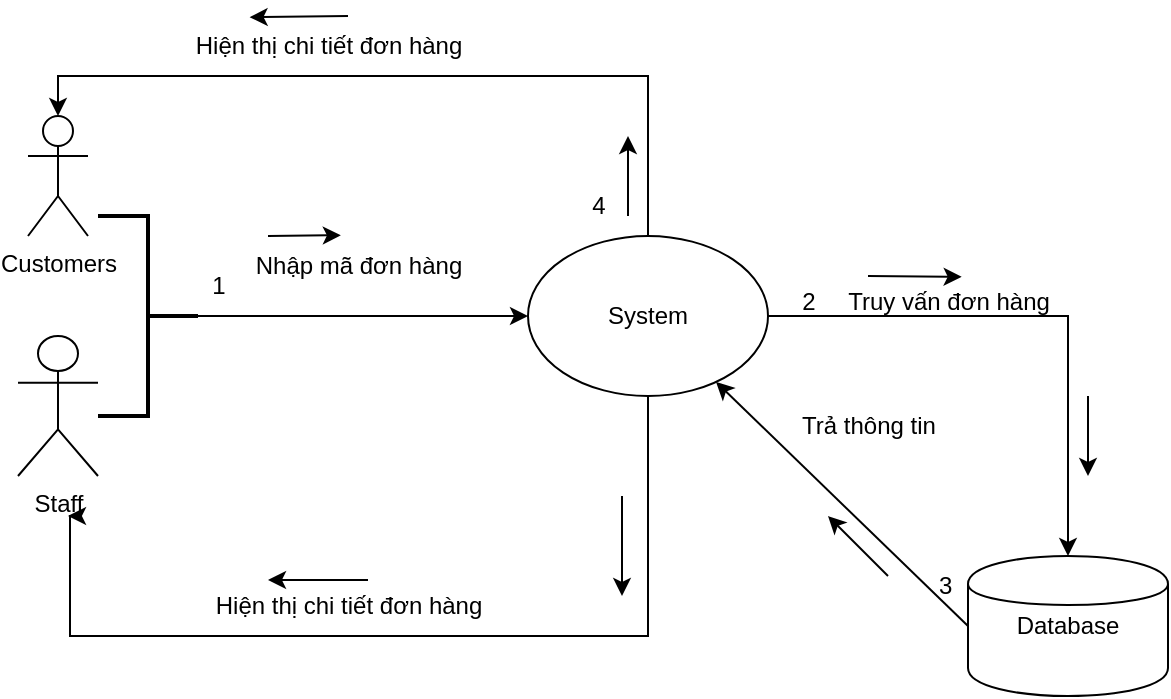 <mxfile version="27.0.3">
  <diagram name="Trang-1" id="cA-AyAm5m2RYpyPZep-R">
    <mxGraphModel dx="1227" dy="606" grid="1" gridSize="10" guides="1" tooltips="1" connect="1" arrows="1" fold="1" page="1" pageScale="1" pageWidth="827" pageHeight="1169" math="0" shadow="0">
      <root>
        <mxCell id="0" />
        <mxCell id="1" parent="0" />
        <mxCell id="idicaTzd7-hLhmRb6tk6-16" style="rounded=0;orthogonalLoop=1;jettySize=auto;html=1;exitX=0;exitY=0.5;exitDx=0;exitDy=0;" edge="1" parent="1" source="idicaTzd7-hLhmRb6tk6-6" target="idicaTzd7-hLhmRb6tk6-5">
          <mxGeometry relative="1" as="geometry" />
        </mxCell>
        <mxCell id="idicaTzd7-hLhmRb6tk6-6" value="Database" style="shape=cylinder;whiteSpace=wrap;html=1;" vertex="1" parent="1">
          <mxGeometry x="550" y="320" width="100" height="70" as="geometry" />
        </mxCell>
        <mxCell id="idicaTzd7-hLhmRb6tk6-1" value="Customers" style="shape=umlActor;verticalLabelPosition=bottom;verticalAlign=top;html=1;outlineConnect=0;" vertex="1" parent="1">
          <mxGeometry x="80" y="100" width="30" height="60" as="geometry" />
        </mxCell>
        <mxCell id="idicaTzd7-hLhmRb6tk6-2" value="Staff" style="shape=umlActor;verticalLabelPosition=bottom;verticalAlign=top;html=1;outlineConnect=0;" vertex="1" parent="1">
          <mxGeometry x="75" y="210" width="40" height="70" as="geometry" />
        </mxCell>
        <mxCell id="idicaTzd7-hLhmRb6tk6-7" style="edgeStyle=orthogonalEdgeStyle;rounded=0;orthogonalLoop=1;jettySize=auto;html=1;entryX=0;entryY=0.5;entryDx=0;entryDy=0;" edge="1" parent="1" source="idicaTzd7-hLhmRb6tk6-4" target="idicaTzd7-hLhmRb6tk6-5">
          <mxGeometry relative="1" as="geometry" />
        </mxCell>
        <mxCell id="idicaTzd7-hLhmRb6tk6-4" value="" style="strokeWidth=2;html=1;shape=mxgraph.flowchart.annotation_2;align=left;labelPosition=right;pointerEvents=1;rotation=-180;" vertex="1" parent="1">
          <mxGeometry x="115" y="150" width="50" height="100" as="geometry" />
        </mxCell>
        <mxCell id="idicaTzd7-hLhmRb6tk6-11" style="edgeStyle=orthogonalEdgeStyle;rounded=0;orthogonalLoop=1;jettySize=auto;html=1;" edge="1" parent="1" source="idicaTzd7-hLhmRb6tk6-5" target="idicaTzd7-hLhmRb6tk6-6">
          <mxGeometry relative="1" as="geometry" />
        </mxCell>
        <mxCell id="idicaTzd7-hLhmRb6tk6-23" style="edgeStyle=orthogonalEdgeStyle;rounded=0;orthogonalLoop=1;jettySize=auto;html=1;" edge="1" parent="1" source="idicaTzd7-hLhmRb6tk6-5">
          <mxGeometry relative="1" as="geometry">
            <mxPoint x="100" y="300" as="targetPoint" />
            <Array as="points">
              <mxPoint x="390" y="360" />
              <mxPoint x="101" y="360" />
            </Array>
          </mxGeometry>
        </mxCell>
        <mxCell id="idicaTzd7-hLhmRb6tk6-5" value="System" style="ellipse;whiteSpace=wrap;html=1;" vertex="1" parent="1">
          <mxGeometry x="330" y="160" width="120" height="80" as="geometry" />
        </mxCell>
        <mxCell id="idicaTzd7-hLhmRb6tk6-8" value="1" style="text;html=1;align=center;verticalAlign=middle;resizable=0;points=[];autosize=1;strokeColor=none;fillColor=none;" vertex="1" parent="1">
          <mxGeometry x="160" y="170" width="30" height="30" as="geometry" />
        </mxCell>
        <mxCell id="idicaTzd7-hLhmRb6tk6-9" value="Nhập mã đơn hàng" style="text;html=1;align=center;verticalAlign=middle;resizable=0;points=[];autosize=1;strokeColor=none;fillColor=none;" vertex="1" parent="1">
          <mxGeometry x="180" y="160" width="130" height="30" as="geometry" />
        </mxCell>
        <mxCell id="idicaTzd7-hLhmRb6tk6-10" value="" style="endArrow=classic;html=1;rounded=0;entryX=0.434;entryY=-0.013;entryDx=0;entryDy=0;entryPerimeter=0;" edge="1" parent="1" target="idicaTzd7-hLhmRb6tk6-9">
          <mxGeometry width="50" height="50" relative="1" as="geometry">
            <mxPoint x="200" y="160" as="sourcePoint" />
            <mxPoint x="250" y="110" as="targetPoint" />
          </mxGeometry>
        </mxCell>
        <mxCell id="idicaTzd7-hLhmRb6tk6-12" value="2" style="text;html=1;align=center;verticalAlign=middle;resizable=0;points=[];autosize=1;strokeColor=none;fillColor=none;" vertex="1" parent="1">
          <mxGeometry x="455" y="178" width="30" height="30" as="geometry" />
        </mxCell>
        <mxCell id="idicaTzd7-hLhmRb6tk6-13" value="Truy vấn đơn hàng" style="text;html=1;align=center;verticalAlign=middle;resizable=0;points=[];autosize=1;strokeColor=none;fillColor=none;" vertex="1" parent="1">
          <mxGeometry x="480" y="178" width="120" height="30" as="geometry" />
        </mxCell>
        <mxCell id="idicaTzd7-hLhmRb6tk6-14" value="" style="endArrow=classic;html=1;rounded=0;entryX=0.557;entryY=0.08;entryDx=0;entryDy=0;entryPerimeter=0;" edge="1" parent="1" target="idicaTzd7-hLhmRb6tk6-13">
          <mxGeometry width="50" height="50" relative="1" as="geometry">
            <mxPoint x="500" y="180" as="sourcePoint" />
            <mxPoint x="550" y="130" as="targetPoint" />
          </mxGeometry>
        </mxCell>
        <mxCell id="idicaTzd7-hLhmRb6tk6-15" value="" style="endArrow=classic;html=1;rounded=0;" edge="1" parent="1">
          <mxGeometry width="50" height="50" relative="1" as="geometry">
            <mxPoint x="610" y="240" as="sourcePoint" />
            <mxPoint x="610" y="280" as="targetPoint" />
          </mxGeometry>
        </mxCell>
        <mxCell id="idicaTzd7-hLhmRb6tk6-17" value="3&amp;nbsp;" style="text;html=1;align=center;verticalAlign=middle;resizable=0;points=[];autosize=1;strokeColor=none;fillColor=none;" vertex="1" parent="1">
          <mxGeometry x="525" y="320" width="30" height="30" as="geometry" />
        </mxCell>
        <mxCell id="idicaTzd7-hLhmRb6tk6-18" value="Trả thông tin" style="text;html=1;align=center;verticalAlign=middle;resizable=0;points=[];autosize=1;strokeColor=none;fillColor=none;" vertex="1" parent="1">
          <mxGeometry x="455" y="240" width="90" height="30" as="geometry" />
        </mxCell>
        <mxCell id="idicaTzd7-hLhmRb6tk6-19" value="" style="endArrow=classic;html=1;rounded=0;" edge="1" parent="1">
          <mxGeometry width="50" height="50" relative="1" as="geometry">
            <mxPoint x="510" y="330" as="sourcePoint" />
            <mxPoint x="480" y="300" as="targetPoint" />
          </mxGeometry>
        </mxCell>
        <mxCell id="idicaTzd7-hLhmRb6tk6-20" style="edgeStyle=orthogonalEdgeStyle;rounded=0;orthogonalLoop=1;jettySize=auto;html=1;entryX=0.5;entryY=0;entryDx=0;entryDy=0;entryPerimeter=0;" edge="1" parent="1" source="idicaTzd7-hLhmRb6tk6-5" target="idicaTzd7-hLhmRb6tk6-1">
          <mxGeometry relative="1" as="geometry">
            <Array as="points">
              <mxPoint x="390" y="80" />
              <mxPoint x="95" y="80" />
            </Array>
          </mxGeometry>
        </mxCell>
        <mxCell id="idicaTzd7-hLhmRb6tk6-21" value="4" style="text;html=1;align=center;verticalAlign=middle;resizable=0;points=[];autosize=1;strokeColor=none;fillColor=none;" vertex="1" parent="1">
          <mxGeometry x="350" y="130" width="30" height="30" as="geometry" />
        </mxCell>
        <mxCell id="idicaTzd7-hLhmRb6tk6-22" value="Hiện thị chi tiết đơn hàng" style="text;html=1;align=center;verticalAlign=middle;resizable=0;points=[];autosize=1;strokeColor=none;fillColor=none;" vertex="1" parent="1">
          <mxGeometry x="150" y="50" width="160" height="30" as="geometry" />
        </mxCell>
        <mxCell id="idicaTzd7-hLhmRb6tk6-24" value="Hiện thị chi tiết đơn hàng" style="text;html=1;align=center;verticalAlign=middle;resizable=0;points=[];autosize=1;strokeColor=none;fillColor=none;" vertex="1" parent="1">
          <mxGeometry x="160" y="330" width="160" height="30" as="geometry" />
        </mxCell>
        <mxCell id="idicaTzd7-hLhmRb6tk6-26" value="" style="endArrow=classic;html=1;rounded=0;" edge="1" parent="1">
          <mxGeometry width="50" height="50" relative="1" as="geometry">
            <mxPoint x="377" y="290" as="sourcePoint" />
            <mxPoint x="377" y="340" as="targetPoint" />
          </mxGeometry>
        </mxCell>
        <mxCell id="idicaTzd7-hLhmRb6tk6-27" value="" style="endArrow=classic;html=1;rounded=0;" edge="1" parent="1">
          <mxGeometry width="50" height="50" relative="1" as="geometry">
            <mxPoint x="250" y="332" as="sourcePoint" />
            <mxPoint x="200" y="332" as="targetPoint" />
          </mxGeometry>
        </mxCell>
        <mxCell id="idicaTzd7-hLhmRb6tk6-28" value="" style="endArrow=classic;html=1;rounded=0;" edge="1" parent="1">
          <mxGeometry width="50" height="50" relative="1" as="geometry">
            <mxPoint x="380" y="150" as="sourcePoint" />
            <mxPoint x="380" y="110" as="targetPoint" />
          </mxGeometry>
        </mxCell>
        <mxCell id="idicaTzd7-hLhmRb6tk6-29" value="" style="endArrow=classic;html=1;rounded=0;entryX=0.255;entryY=0.02;entryDx=0;entryDy=0;entryPerimeter=0;" edge="1" parent="1" target="idicaTzd7-hLhmRb6tk6-22">
          <mxGeometry width="50" height="50" relative="1" as="geometry">
            <mxPoint x="240" y="50" as="sourcePoint" />
            <mxPoint x="290" as="targetPoint" />
          </mxGeometry>
        </mxCell>
      </root>
    </mxGraphModel>
  </diagram>
</mxfile>
